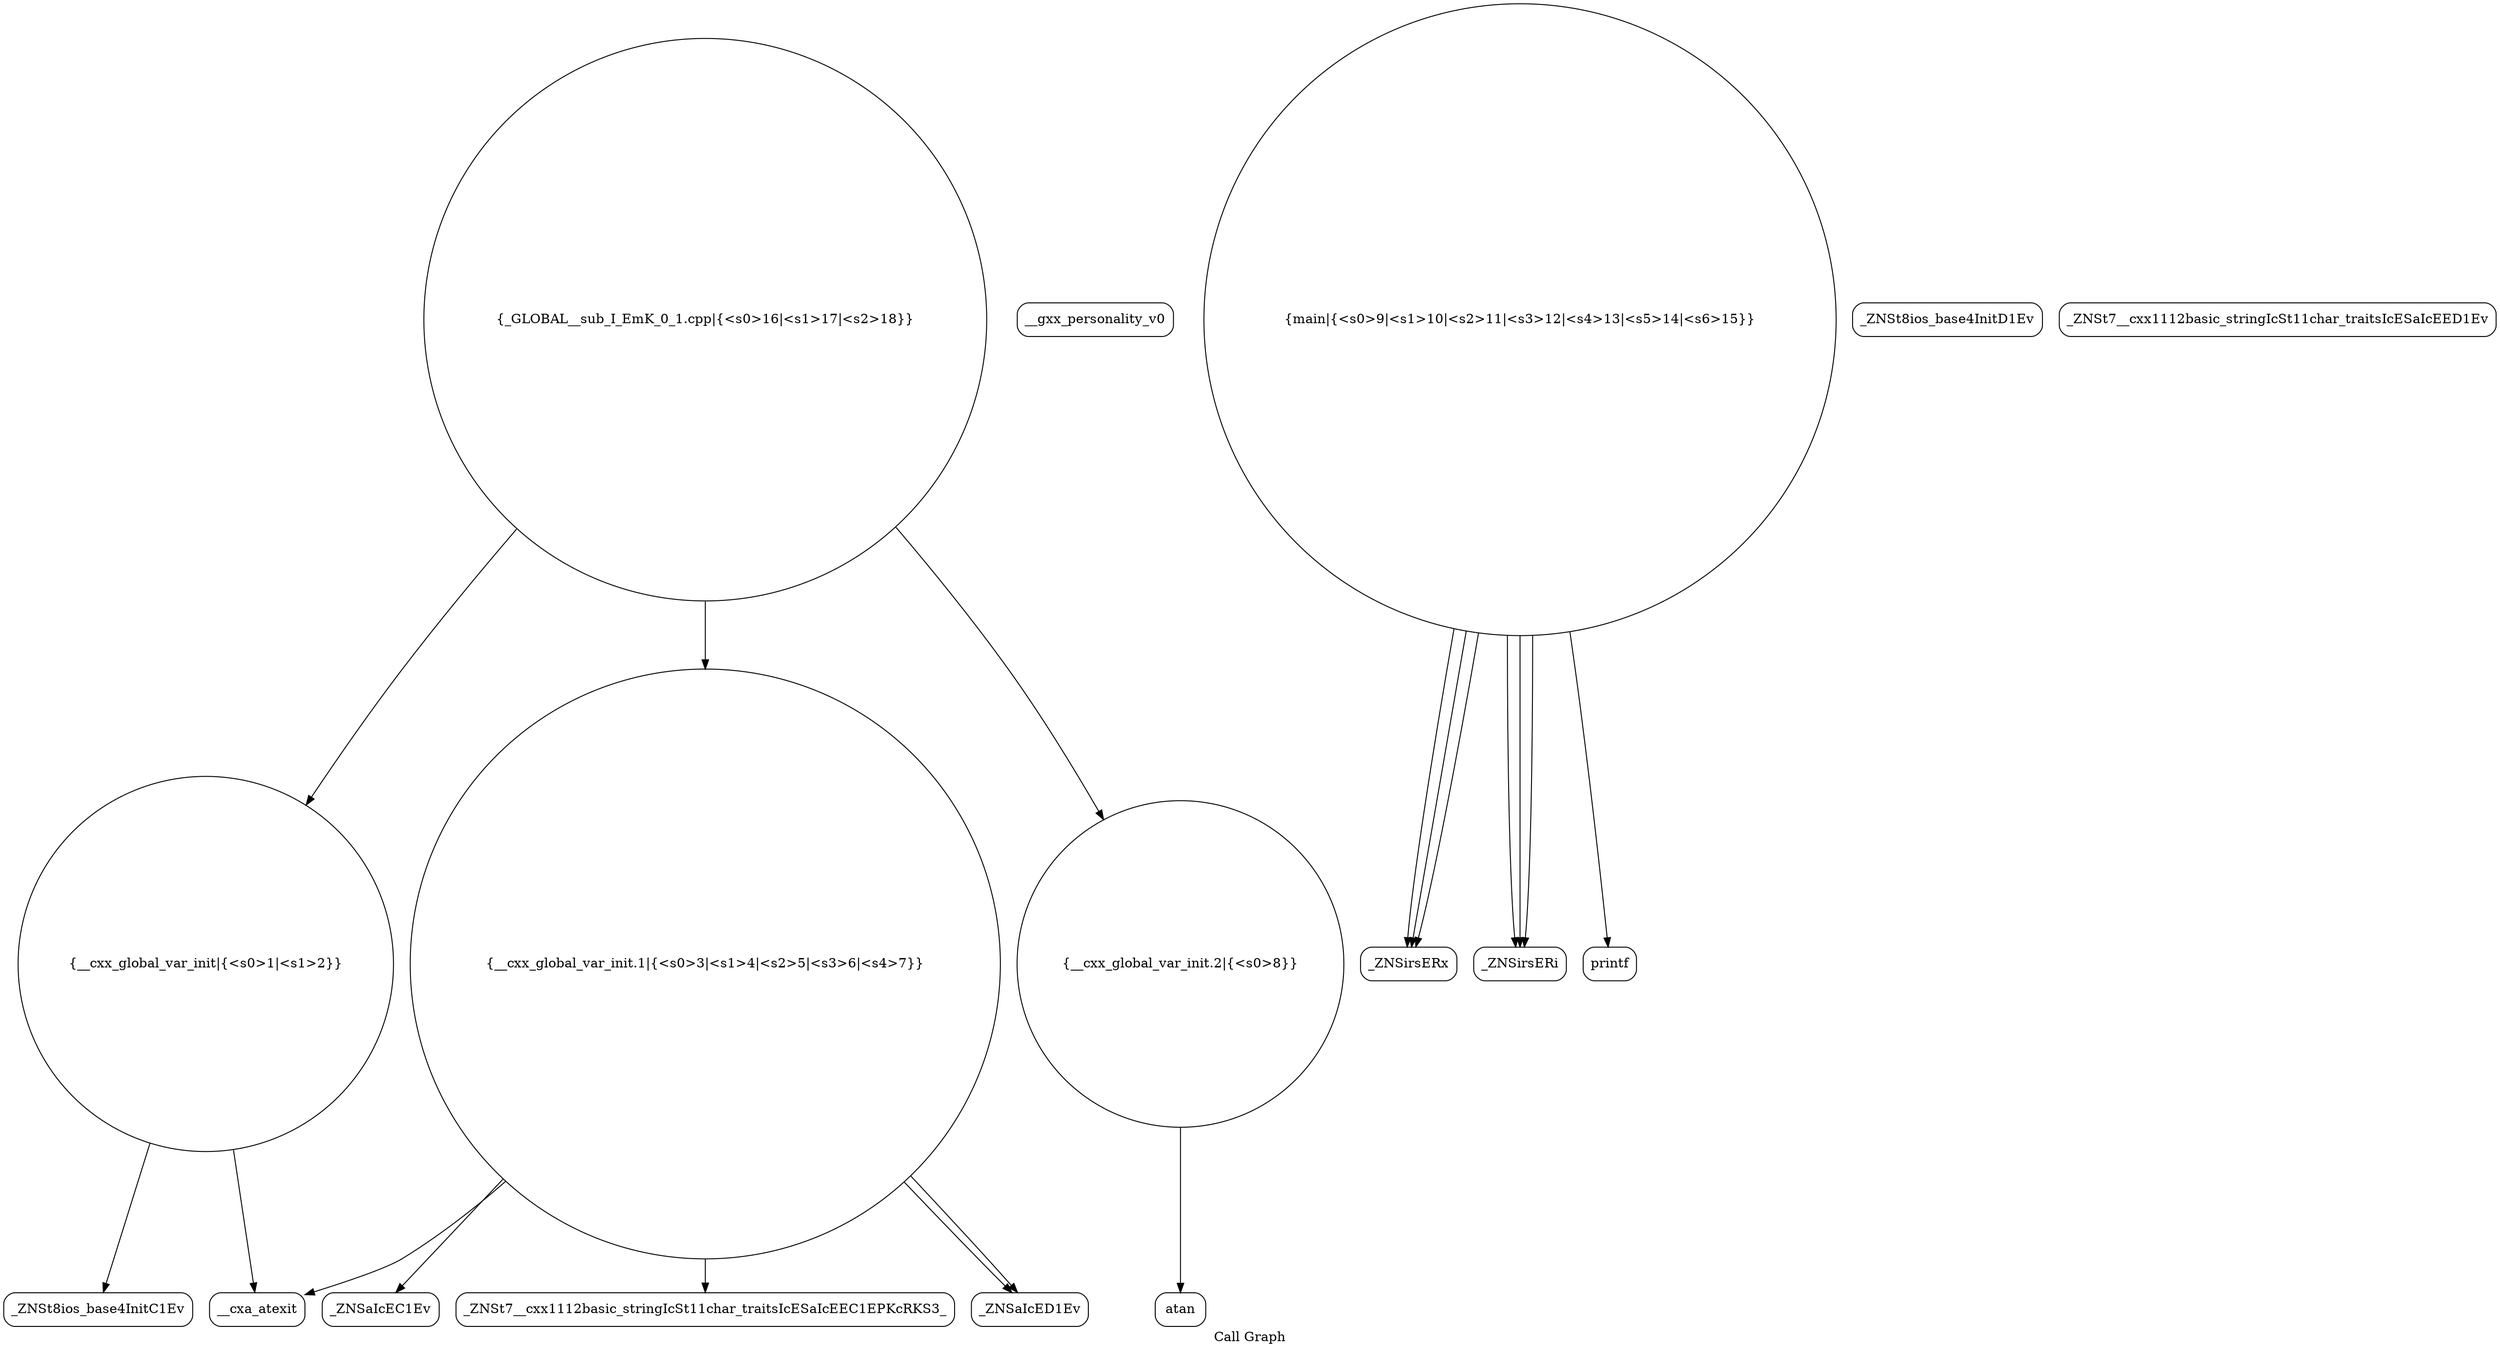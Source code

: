 digraph "Call Graph" {
	label="Call Graph";

	Node0x565483eebaa0 [shape=record,shape=circle,label="{__cxx_global_var_init|{<s0>1|<s1>2}}"];
	Node0x565483eebaa0:s0 -> Node0x565483eebf30[color=black];
	Node0x565483eebaa0:s1 -> Node0x565483eec030[color=black];
	Node0x565483eec230 [shape=record,shape=Mrecord,label="{__gxx_personality_v0}"];
	Node0x565483eec5b0 [shape=record,shape=Mrecord,label="{_ZNSirsERx}"];
	Node0x565483eebfb0 [shape=record,shape=Mrecord,label="{_ZNSt8ios_base4InitD1Ev}"];
	Node0x565483eec330 [shape=record,shape=Mrecord,label="{_ZNSt7__cxx1112basic_stringIcSt11char_traitsIcESaIcEED1Ev}"];
	Node0x565483eec6b0 [shape=record,shape=circle,label="{_GLOBAL__sub_I_EmK_0_1.cpp|{<s0>16|<s1>17|<s2>18}}"];
	Node0x565483eec6b0:s0 -> Node0x565483eebaa0[color=black];
	Node0x565483eec6b0:s1 -> Node0x565483eec0b0[color=black];
	Node0x565483eec6b0:s2 -> Node0x565483eec3b0[color=black];
	Node0x565483eec0b0 [shape=record,shape=circle,label="{__cxx_global_var_init.1|{<s0>3|<s1>4|<s2>5|<s3>6|<s4>7}}"];
	Node0x565483eec0b0:s0 -> Node0x565483eec130[color=black];
	Node0x565483eec0b0:s1 -> Node0x565483eec1b0[color=black];
	Node0x565483eec0b0:s2 -> Node0x565483eec2b0[color=black];
	Node0x565483eec0b0:s3 -> Node0x565483eec030[color=black];
	Node0x565483eec0b0:s4 -> Node0x565483eec2b0[color=black];
	Node0x565483eec430 [shape=record,shape=Mrecord,label="{atan}"];
	Node0x565483eec1b0 [shape=record,shape=Mrecord,label="{_ZNSt7__cxx1112basic_stringIcSt11char_traitsIcESaIcEEC1EPKcRKS3_}"];
	Node0x565483eec530 [shape=record,shape=Mrecord,label="{_ZNSirsERi}"];
	Node0x565483eebf30 [shape=record,shape=Mrecord,label="{_ZNSt8ios_base4InitC1Ev}"];
	Node0x565483eec2b0 [shape=record,shape=Mrecord,label="{_ZNSaIcED1Ev}"];
	Node0x565483eec630 [shape=record,shape=Mrecord,label="{printf}"];
	Node0x565483eec030 [shape=record,shape=Mrecord,label="{__cxa_atexit}"];
	Node0x565483eec3b0 [shape=record,shape=circle,label="{__cxx_global_var_init.2|{<s0>8}}"];
	Node0x565483eec3b0:s0 -> Node0x565483eec430[color=black];
	Node0x565483eec130 [shape=record,shape=Mrecord,label="{_ZNSaIcEC1Ev}"];
	Node0x565483eec4b0 [shape=record,shape=circle,label="{main|{<s0>9|<s1>10|<s2>11|<s3>12|<s4>13|<s5>14|<s6>15}}"];
	Node0x565483eec4b0:s0 -> Node0x565483eec530[color=black];
	Node0x565483eec4b0:s1 -> Node0x565483eec5b0[color=black];
	Node0x565483eec4b0:s2 -> Node0x565483eec5b0[color=black];
	Node0x565483eec4b0:s3 -> Node0x565483eec5b0[color=black];
	Node0x565483eec4b0:s4 -> Node0x565483eec530[color=black];
	Node0x565483eec4b0:s5 -> Node0x565483eec530[color=black];
	Node0x565483eec4b0:s6 -> Node0x565483eec630[color=black];
}
